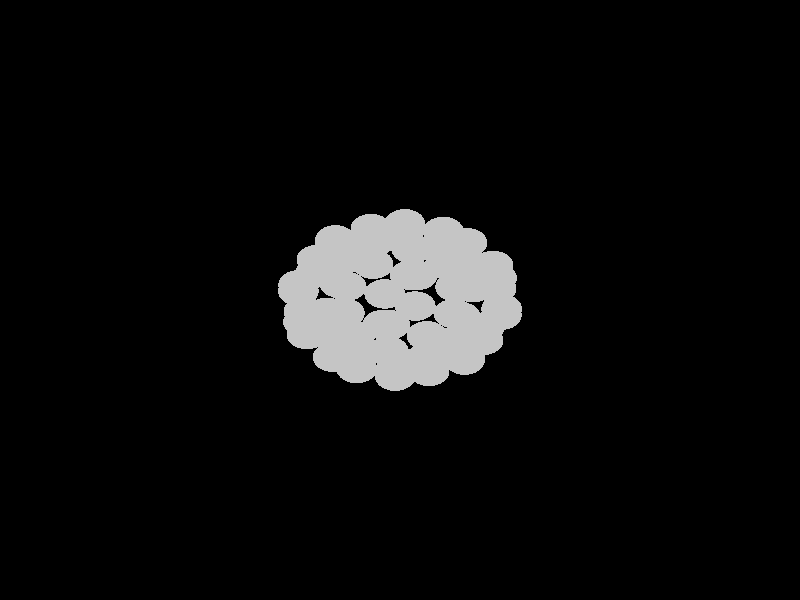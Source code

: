 #include "colors.inc"
#include "finish.inc"

global_settings {assumed_gamma 1 max_trace_level 6}
background {color White transmit 1.0}
camera {orthographic
  right -26.76*x up 27.65*y
  direction 1.00*z
  location <0,0,50.00> look_at <0,0,0>}
light_source {<  2.00,   3.00,  40.00> color White
  area_light <0.70, 0, 0>, <0, 0.70, 0>, 3, 3
  adaptive 1 jitter}

#declare simple = finish {phong 0.7}
#declare pale = finish {ambient 0.5 diffuse 0.85 roughness 0.001 specular 0.200 }
#declare intermediate = finish {ambient 0.3 diffuse 0.6 specular 0.1 roughness 0.04}
#declare vmd = finish {ambient 0.0 diffuse 0.65 phong 0.1 phong_size 40.0 specular 0.5 }
#declare jmol = finish {ambient 0.2 diffuse 0.6 specular 1 roughness 0.001 metallic}
#declare ase2 = finish {ambient 0.05 brilliance 3 diffuse 0.6 metallic specular 0.7 roughness 0.04 reflection 0.15}
#declare ase3 = finish {ambient 0.15 brilliance 2 diffuse 0.6 metallic specular 1.0 roughness 0.001 reflection 0.0}
#declare glass = finish {ambient 0.05 diffuse 0.3 specular 1.0 roughness 0.001}
#declare glass2 = finish {ambient 0.01 diffuse 0.3 specular 1.0 reflection 0.25 roughness 0.001}
#declare Rcell = 0.070;
#declare Rbond = 0.100;

#macro atom(LOC, R, COL, TRANS, FIN)
  sphere{LOC, R texture{pigment{color COL transmit TRANS} finish{FIN}}}
#end
#macro constrain(LOC, R, COL, TRANS FIN)
union{torus{R, Rcell rotate 45*z texture{pigment{color COL transmit TRANS} finish{FIN}}}
      torus{R, Rcell rotate -45*z texture{pigment{color COL transmit TRANS} finish{FIN}}}
      translate LOC}
#end

atom(< -0.34,  -1.14,  -6.77>, 0.68, rgb <0.56, 0.56, 0.56>, 0.0, ase2) // #0 
atom(< -1.52,  -1.66,  -6.16>, 0.68, rgb <0.56, 0.56, 0.56>, 0.0, ase2) // #1 
atom(<  0.90,  -1.65,  -6.43>, 0.68, rgb <0.56, 0.56, 0.56>, 0.0, ase2) // #2 
atom(< -1.43,  -2.68,  -5.23>, 0.68, rgb <0.56, 0.56, 0.56>, 0.0, ase2) // #3 
atom(< -2.24,  -2.64,  -4.04>, 0.68, rgb <0.56, 0.56, 0.56>, 0.0, ase2) // #4 
atom(< -2.43,  -0.57,  -5.94>, 0.68, rgb <0.56, 0.56, 0.56>, 0.0, ase2) // #5 
atom(< -3.21,  -0.53,  -4.80>, 0.68, rgb <0.56, 0.56, 0.56>, 0.0, ase2) // #6 
atom(< -3.11,  -1.59,  -3.83>, 0.68, rgb <0.56, 0.56, 0.56>, 0.0, ase2) // #7 
atom(<  1.86,   0.60,  -6.39>, 0.68, rgb <0.56, 0.56, 0.56>, 0.0, ase2) // #8 
atom(<  0.57,   1.13,  -6.74>, 0.68, rgb <0.56, 0.56, 0.56>, 0.0, ase2) // #9 
atom(<  2.02,  -0.77,  -6.23>, 0.68, rgb <0.56, 0.56, 0.56>, 0.0, ase2) // #10 
atom(< -0.51,   0.28,  -6.93>, 0.68, rgb <0.56, 0.56, 0.56>, 0.0, ase2) // #11 
atom(< -1.80,   0.63,  -6.42>, 0.68, rgb <0.56, 0.56, 0.56>, 0.0, ase2) // #12 
atom(<  0.39,   2.36,  -6.03>, 0.68, rgb <0.56, 0.56, 0.56>, 0.0, ase2) // #13 
atom(< -0.85,   2.70,  -5.53>, 0.68, rgb <0.56, 0.56, 0.56>, 0.0, ase2) // #14 
atom(< -1.97,   1.82,  -5.73>, 0.68, rgb <0.56, 0.56, 0.56>, 0.0, ase2) // #15 
atom(<  3.40,  -0.41,  -4.25>, 0.68, rgb <0.56, 0.56, 0.56>, 0.0, ase2) // #16 
atom(<  3.23,   1.01,  -4.41>, 0.68, rgb <0.56, 0.56, 0.56>, 0.0, ase2) // #17 
atom(<  2.81,  -1.28,  -5.15>, 0.68, rgb <0.56, 0.56, 0.56>, 0.0, ase2) // #18 
atom(<  2.47,   1.50,  -5.46>, 0.68, rgb <0.56, 0.56, 0.56>, 0.0, ase2) // #19 
atom(<  1.57,   2.60,  -5.24>, 0.68, rgb <0.56, 0.56, 0.56>, 0.0, ase2) // #20 
atom(<  3.11,   1.59,  -3.11>, 0.68, rgb <0.56, 0.56, 0.56>, 0.0, ase2) // #21 
atom(<  2.24,   2.64,  -2.89>, 0.68, rgb <0.56, 0.56, 0.56>, 0.0, ase2) // #22 
atom(<  1.45,   3.16,  -3.98>, 0.68, rgb <0.56, 0.56, 0.56>, 0.0, ase2) // #23 
atom(<  2.16,  -2.77,  -3.32>, 0.68, rgb <0.56, 0.56, 0.56>, 0.0, ase2) // #24 
atom(<  2.78,  -1.86,  -2.39>, 0.68, rgb <0.56, 0.56, 0.56>, 0.0, ase2) // #25 
atom(<  2.18,  -2.48,  -4.68>, 0.68, rgb <0.56, 0.56, 0.56>, 0.0, ase2) // #26 
atom(<  3.39,  -0.70,  -2.85>, 0.68, rgb <0.56, 0.56, 0.56>, 0.0, ase2) // #27 
atom(<  3.21,   0.53,  -2.14>, 0.68, rgb <0.56, 0.56, 0.56>, 0.0, ase2) // #28 
atom(<  1.97,  -1.82,  -1.20>, 0.68, rgb <0.56, 0.56, 0.56>, 0.0, ase2) // #29 
atom(<  1.80,  -0.63,  -0.52>, 0.68, rgb <0.56, 0.56, 0.56>, 0.0, ase2) // #30 
atom(<  2.43,   0.57,  -1.00>, 0.68, rgb <0.56, 0.56, 0.56>, 0.0, ase2) // #31 
atom(< -0.14,  -3.21,  -4.88>, 0.68, rgb <0.56, 0.56, 0.56>, 0.0, ase2) // #32 
atom(< -0.16,  -3.51,  -3.47>, 0.68, rgb <0.56, 0.56, 0.56>, 0.0, ase2) // #33 
atom(<  1.00,  -2.71,  -5.47>, 0.68, rgb <0.56, 0.56, 0.56>, 0.0, ase2) // #34 
atom(<  0.97,  -3.29,  -2.71>, 0.68, rgb <0.56, 0.56, 0.56>, 0.0, ase2) // #35 
atom(<  0.85,  -2.70,  -1.40>, 0.68, rgb <0.56, 0.56, 0.56>, 0.0, ase2) // #36 
atom(< -1.45,  -3.16,  -2.95>, 0.68, rgb <0.56, 0.56, 0.56>, 0.0, ase2) // #37 
atom(< -1.57,  -2.60,  -1.69>, 0.68, rgb <0.56, 0.56, 0.56>, 0.0, ase2) // #38 
atom(< -0.39,  -2.36,  -0.90>, 0.68, rgb <0.56, 0.56, 0.56>, 0.0, ase2) // #39 
atom(<  0.34,   1.14,  -0.16>, 0.68, rgb <0.56, 0.56, 0.56>, 0.0, ase2) // #40 
atom(<  0.51,  -0.28,   0.00>, 0.68, rgb <0.56, 0.56, 0.56>, 0.0, ase2) // #41 
atom(< -0.57,  -1.13,  -0.19>, 0.68, rgb <0.56, 0.56, 0.56>, 0.0, ase2) // #42 
atom(< -0.90,   1.65,  -0.50>, 0.68, rgb <0.56, 0.56, 0.56>, 0.0, ase2) // #43 
atom(<  0.14,   3.21,  -2.06>, 0.68, rgb <0.56, 0.56, 0.56>, 0.0, ase2) // #44 
atom(<  1.43,   2.68,  -1.71>, 0.68, rgb <0.56, 0.56, 0.56>, 0.0, ase2) // #45 
atom(<  1.52,   1.66,  -0.77>, 0.68, rgb <0.56, 0.56, 0.56>, 0.0, ase2) // #46 
atom(< -1.00,   2.71,  -1.47>, 0.68, rgb <0.56, 0.56, 0.56>, 0.0, ase2) // #47 
atom(< -2.16,   2.77,  -3.62>, 0.68, rgb <0.56, 0.56, 0.56>, 0.0, ase2) // #48 
atom(< -0.97,   3.29,  -4.23>, 0.68, rgb <0.56, 0.56, 0.56>, 0.0, ase2) // #49 
atom(<  0.16,   3.51,  -3.47>, 0.68, rgb <0.56, 0.56, 0.56>, 0.0, ase2) // #50 
atom(< -2.18,   2.48,  -2.26>, 0.68, rgb <0.56, 0.56, 0.56>, 0.0, ase2) // #51 
atom(< -3.40,   0.41,  -2.68>, 0.68, rgb <0.56, 0.56, 0.56>, 0.0, ase2) // #52 
atom(< -3.39,   0.70,  -4.08>, 0.68, rgb <0.56, 0.56, 0.56>, 0.0, ase2) // #53 
atom(< -2.78,   1.86,  -4.54>, 0.68, rgb <0.56, 0.56, 0.56>, 0.0, ase2) // #54 
atom(< -2.81,   1.28,  -1.79>, 0.68, rgb <0.56, 0.56, 0.56>, 0.0, ase2) // #55 
atom(< -1.86,  -0.60,  -0.54>, 0.68, rgb <0.56, 0.56, 0.56>, 0.0, ase2) // #56 
atom(< -2.47,  -1.50,  -1.47>, 0.68, rgb <0.56, 0.56, 0.56>, 0.0, ase2) // #57 
atom(< -3.23,  -1.01,  -2.52>, 0.68, rgb <0.56, 0.56, 0.56>, 0.0, ase2) // #58 
atom(< -2.02,   0.77,  -0.70>, 0.68, rgb <0.56, 0.56, 0.56>, 0.0, ase2) // #59 
